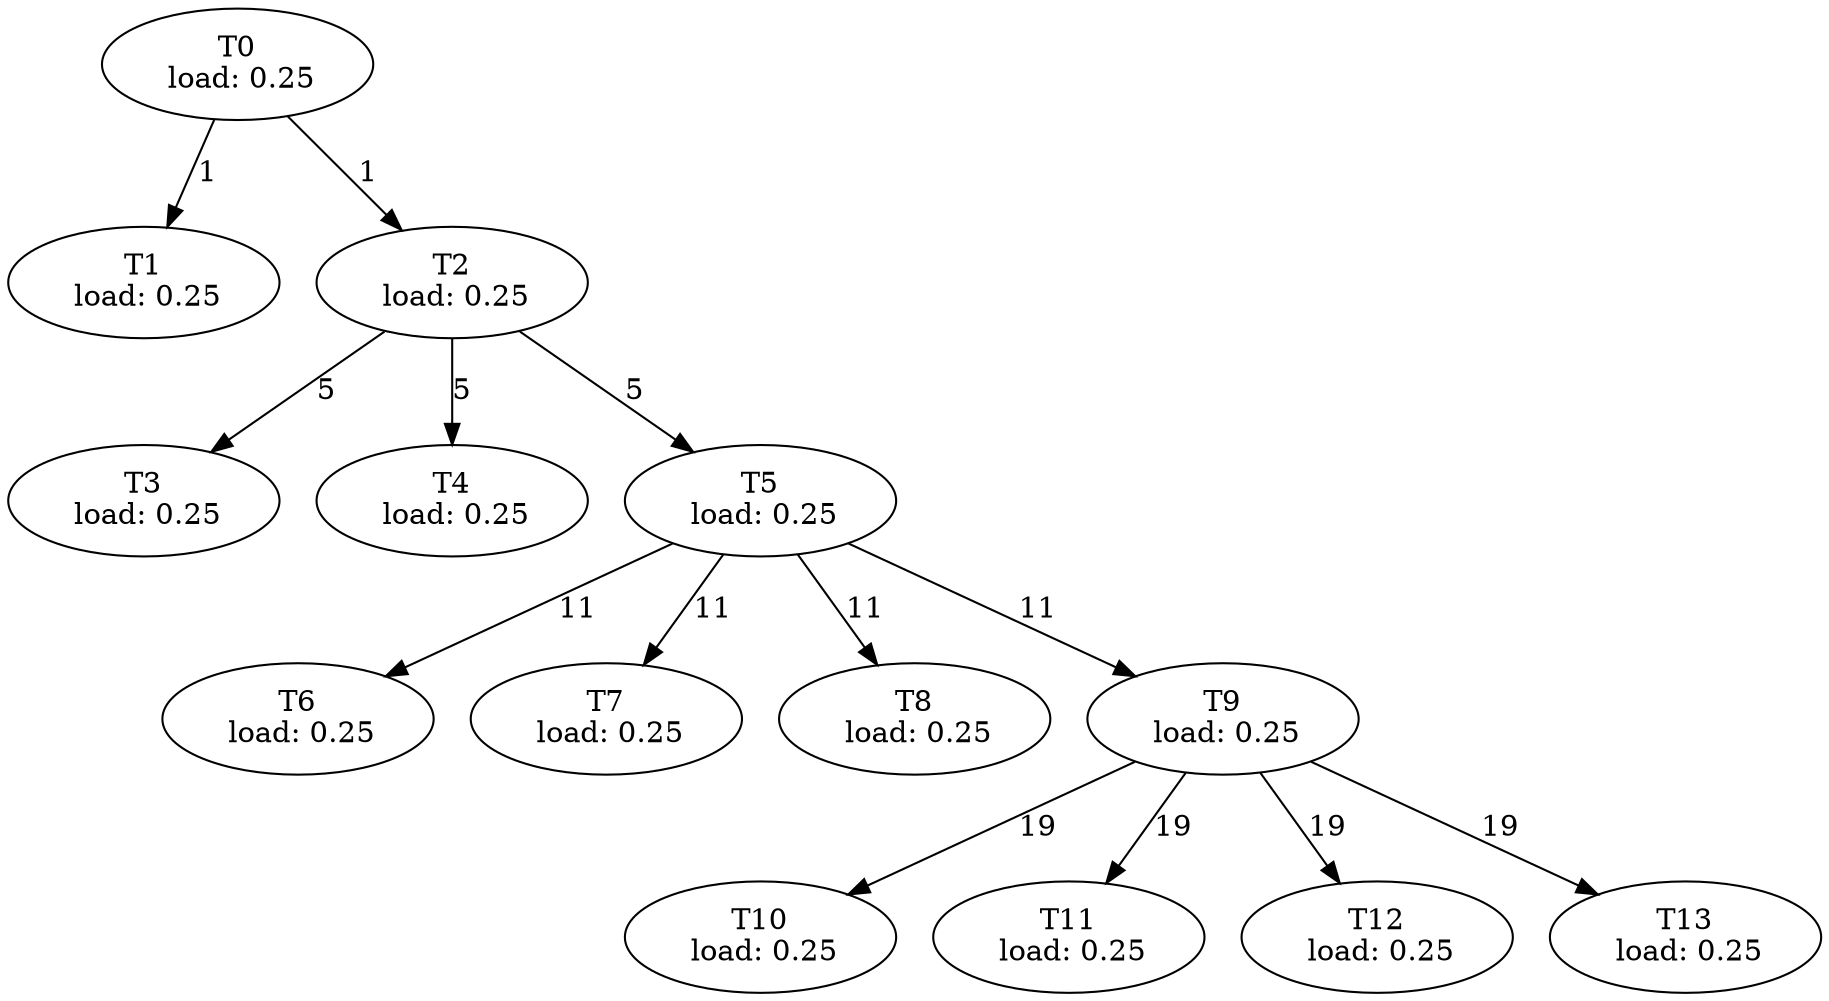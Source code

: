 digraph taskgraph {
	T0 [label= "T0\n load: 0.25"];
	T1 [label= "T1\n load: 0.25"];
	T0 -> T1[label=1];
	T2 [label= "T2\n load: 0.25"];
	T0 -> T2[label=1];
	T3 [label= "T3\n load: 0.25"];
	T2 -> T3[label=5];
	T4 [label= "T4\n load: 0.25"];
	T2 -> T4[label=5];
	T5 [label= "T5\n load: 0.25"];
	T2 -> T5[label=5];
	T6 [label= "T6\n load: 0.25"];
	T5 -> T6[label=11];
	T7 [label= "T7\n load: 0.25"];
	T5 -> T7[label=11];
	T8 [label= "T8\n load: 0.25"];
	T5 -> T8[label=11];
	T9 [label= "T9\n load: 0.25"];
	T5 -> T9[label=11];
	T10 [label= "T10\n load: 0.25"];
	T9 -> T10[label=19];
	T11 [label= "T11\n load: 0.25"];
	T9 -> T11[label=19];
	T12 [label= "T12\n load: 0.25"];
	T9 -> T12[label=19];
	T13 [label= "T13\n load: 0.25"];
	T9 -> T13[label=19];
}